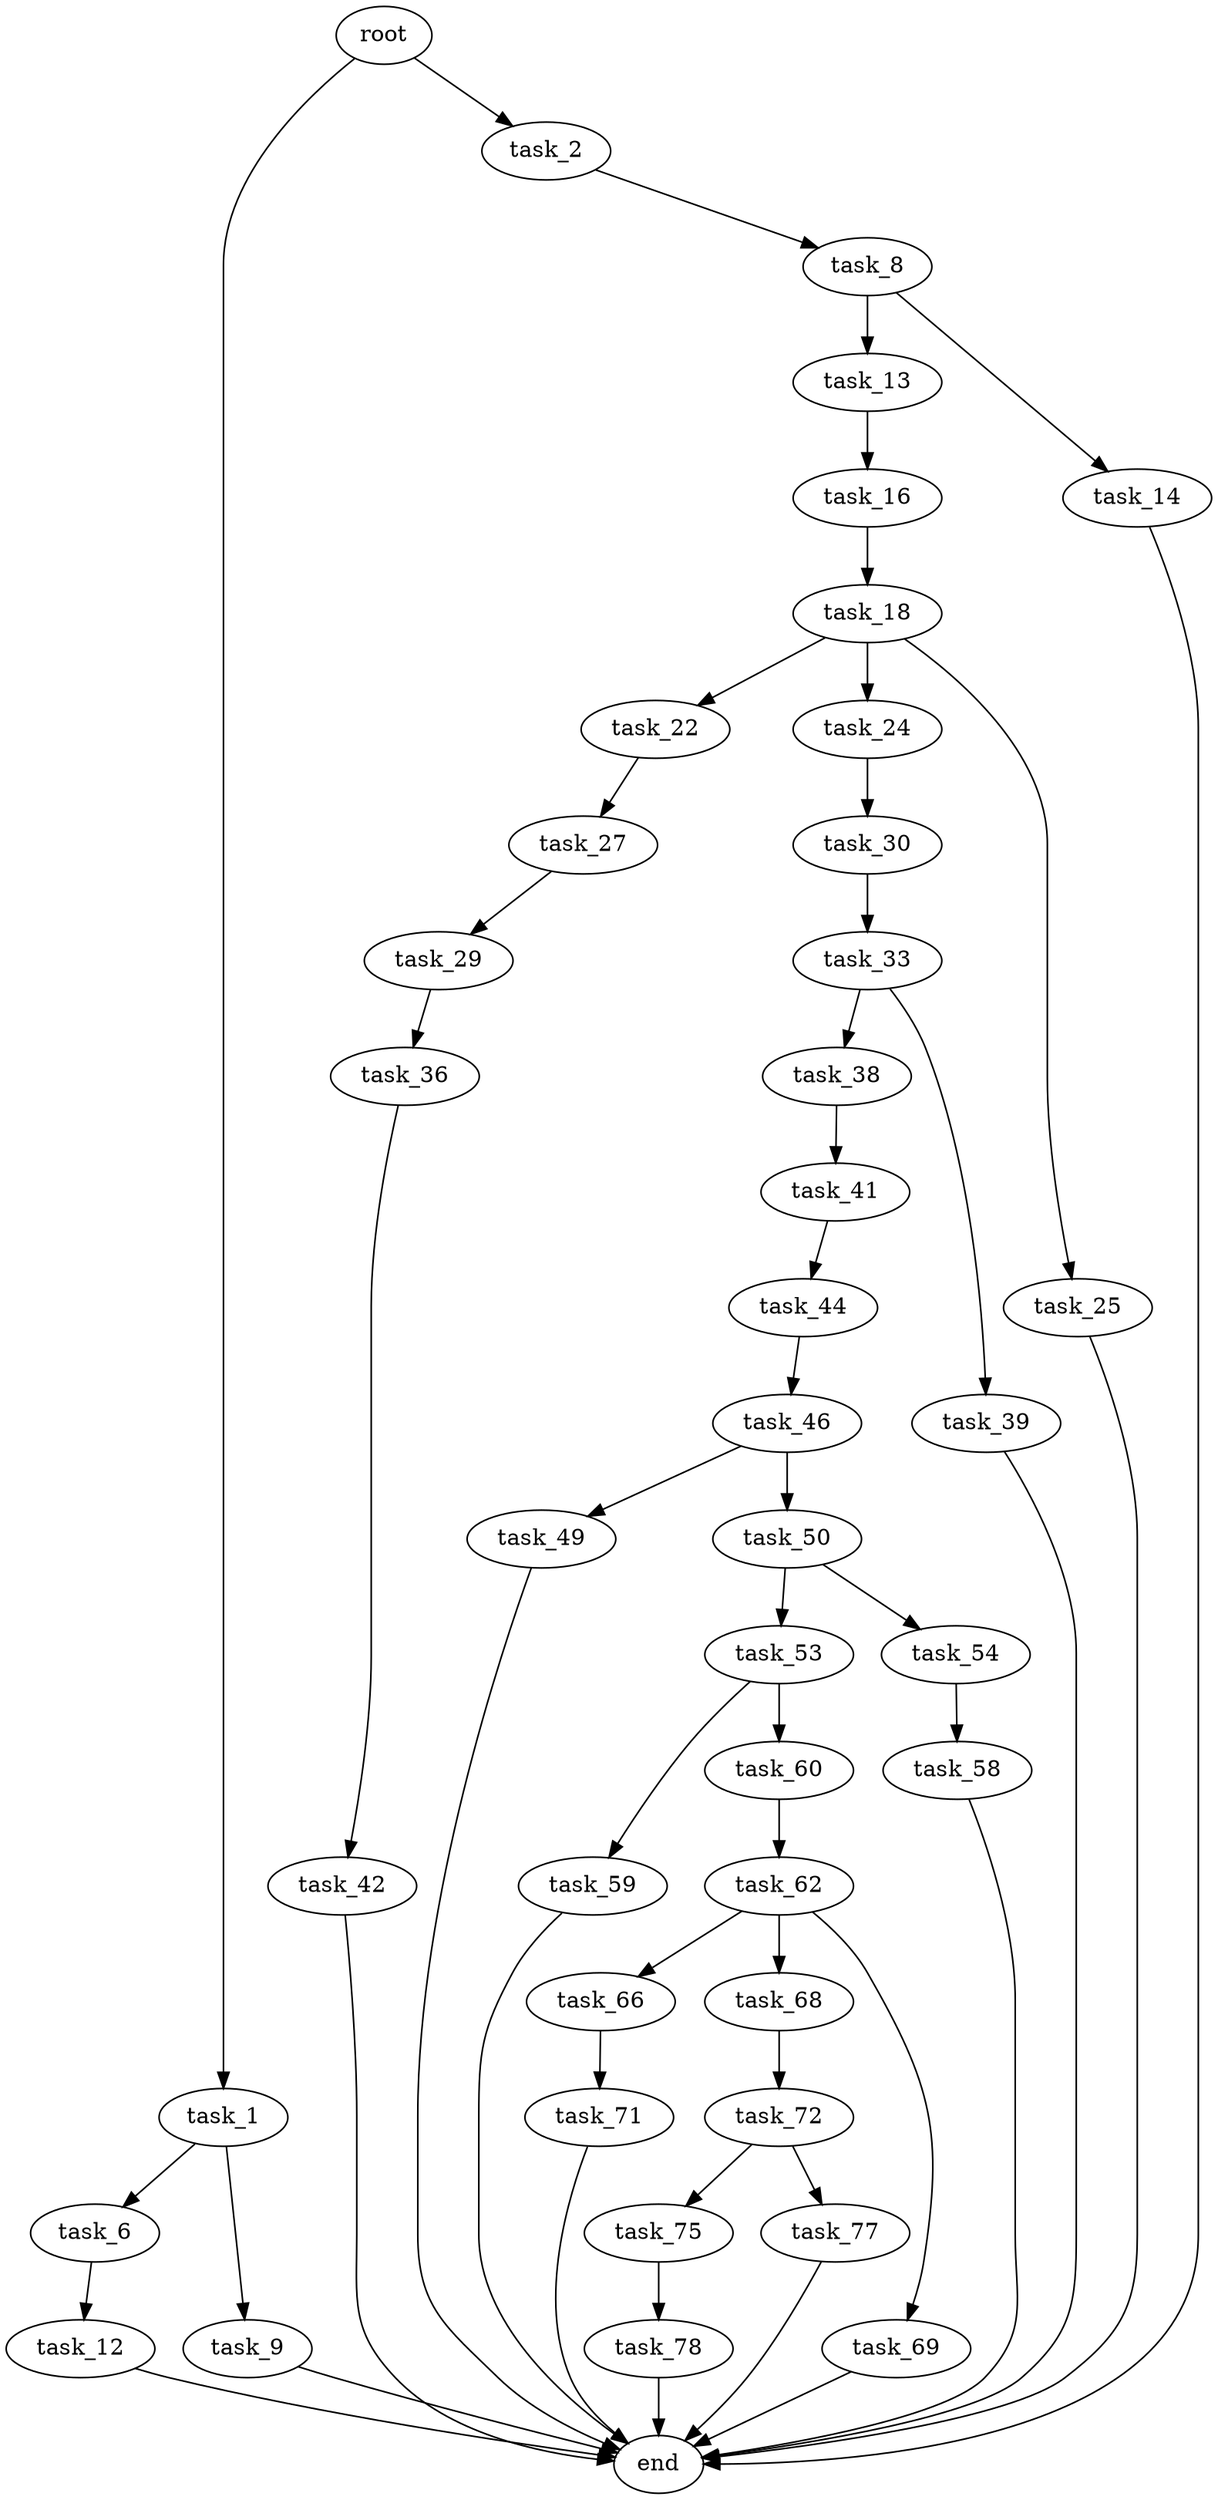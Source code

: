 digraph G {
  root [size="0.000000"];
  task_1 [size="22732488247.000000"];
  task_2 [size="28991029248.000000"];
  task_6 [size="64843641175.000000"];
  task_8 [size="1268618132.000000"];
  task_9 [size="549755813888.000000"];
  task_12 [size="473714282480.000000"];
  task_13 [size="277379243455.000000"];
  task_14 [size="3581764701.000000"];
  task_16 [size="549755813888.000000"];
  task_18 [size="134217728000.000000"];
  task_22 [size="134217728000.000000"];
  task_24 [size="31205352539.000000"];
  task_25 [size="6876552562.000000"];
  task_27 [size="28991029248.000000"];
  task_29 [size="12229893101.000000"];
  task_30 [size="28991029248.000000"];
  task_33 [size="29199691280.000000"];
  task_36 [size="294940563273.000000"];
  task_38 [size="27207163732.000000"];
  task_39 [size="8589934592.000000"];
  task_41 [size="258948977453.000000"];
  task_42 [size="549755813888.000000"];
  task_44 [size="39760120163.000000"];
  task_46 [size="232290190458.000000"];
  task_49 [size="549755813888.000000"];
  task_50 [size="19728902463.000000"];
  task_53 [size="1073741824000.000000"];
  task_54 [size="549755813888.000000"];
  task_58 [size="6673563317.000000"];
  task_59 [size="1896574652.000000"];
  task_60 [size="40373757375.000000"];
  task_62 [size="17618839593.000000"];
  task_66 [size="13047282013.000000"];
  task_68 [size="17479459984.000000"];
  task_69 [size="8589934592.000000"];
  task_71 [size="32724121094.000000"];
  task_72 [size="231928233984.000000"];
  task_75 [size="1073741824000.000000"];
  task_77 [size="52923200624.000000"];
  task_78 [size="51304916445.000000"];
  end [size="0.000000"];

  root -> task_1 [size="1.000000"];
  root -> task_2 [size="1.000000"];
  task_1 -> task_6 [size="411041792.000000"];
  task_1 -> task_9 [size="411041792.000000"];
  task_2 -> task_8 [size="75497472.000000"];
  task_6 -> task_12 [size="134217728.000000"];
  task_8 -> task_13 [size="33554432.000000"];
  task_8 -> task_14 [size="33554432.000000"];
  task_9 -> end [size="1.000000"];
  task_12 -> end [size="1.000000"];
  task_13 -> task_16 [size="536870912.000000"];
  task_14 -> end [size="1.000000"];
  task_16 -> task_18 [size="536870912.000000"];
  task_18 -> task_22 [size="209715200.000000"];
  task_18 -> task_24 [size="209715200.000000"];
  task_18 -> task_25 [size="209715200.000000"];
  task_22 -> task_27 [size="209715200.000000"];
  task_24 -> task_30 [size="679477248.000000"];
  task_25 -> end [size="1.000000"];
  task_27 -> task_29 [size="75497472.000000"];
  task_29 -> task_36 [size="411041792.000000"];
  task_30 -> task_33 [size="75497472.000000"];
  task_33 -> task_38 [size="33554432.000000"];
  task_33 -> task_39 [size="33554432.000000"];
  task_36 -> task_42 [size="209715200.000000"];
  task_38 -> task_41 [size="75497472.000000"];
  task_39 -> end [size="1.000000"];
  task_41 -> task_44 [size="536870912.000000"];
  task_42 -> end [size="1.000000"];
  task_44 -> task_46 [size="33554432.000000"];
  task_46 -> task_49 [size="209715200.000000"];
  task_46 -> task_50 [size="209715200.000000"];
  task_49 -> end [size="1.000000"];
  task_50 -> task_53 [size="679477248.000000"];
  task_50 -> task_54 [size="679477248.000000"];
  task_53 -> task_59 [size="838860800.000000"];
  task_53 -> task_60 [size="838860800.000000"];
  task_54 -> task_58 [size="536870912.000000"];
  task_58 -> end [size="1.000000"];
  task_59 -> end [size="1.000000"];
  task_60 -> task_62 [size="679477248.000000"];
  task_62 -> task_66 [size="301989888.000000"];
  task_62 -> task_68 [size="301989888.000000"];
  task_62 -> task_69 [size="301989888.000000"];
  task_66 -> task_71 [size="301989888.000000"];
  task_68 -> task_72 [size="411041792.000000"];
  task_69 -> end [size="1.000000"];
  task_71 -> end [size="1.000000"];
  task_72 -> task_75 [size="301989888.000000"];
  task_72 -> task_77 [size="301989888.000000"];
  task_75 -> task_78 [size="838860800.000000"];
  task_77 -> end [size="1.000000"];
  task_78 -> end [size="1.000000"];
}
